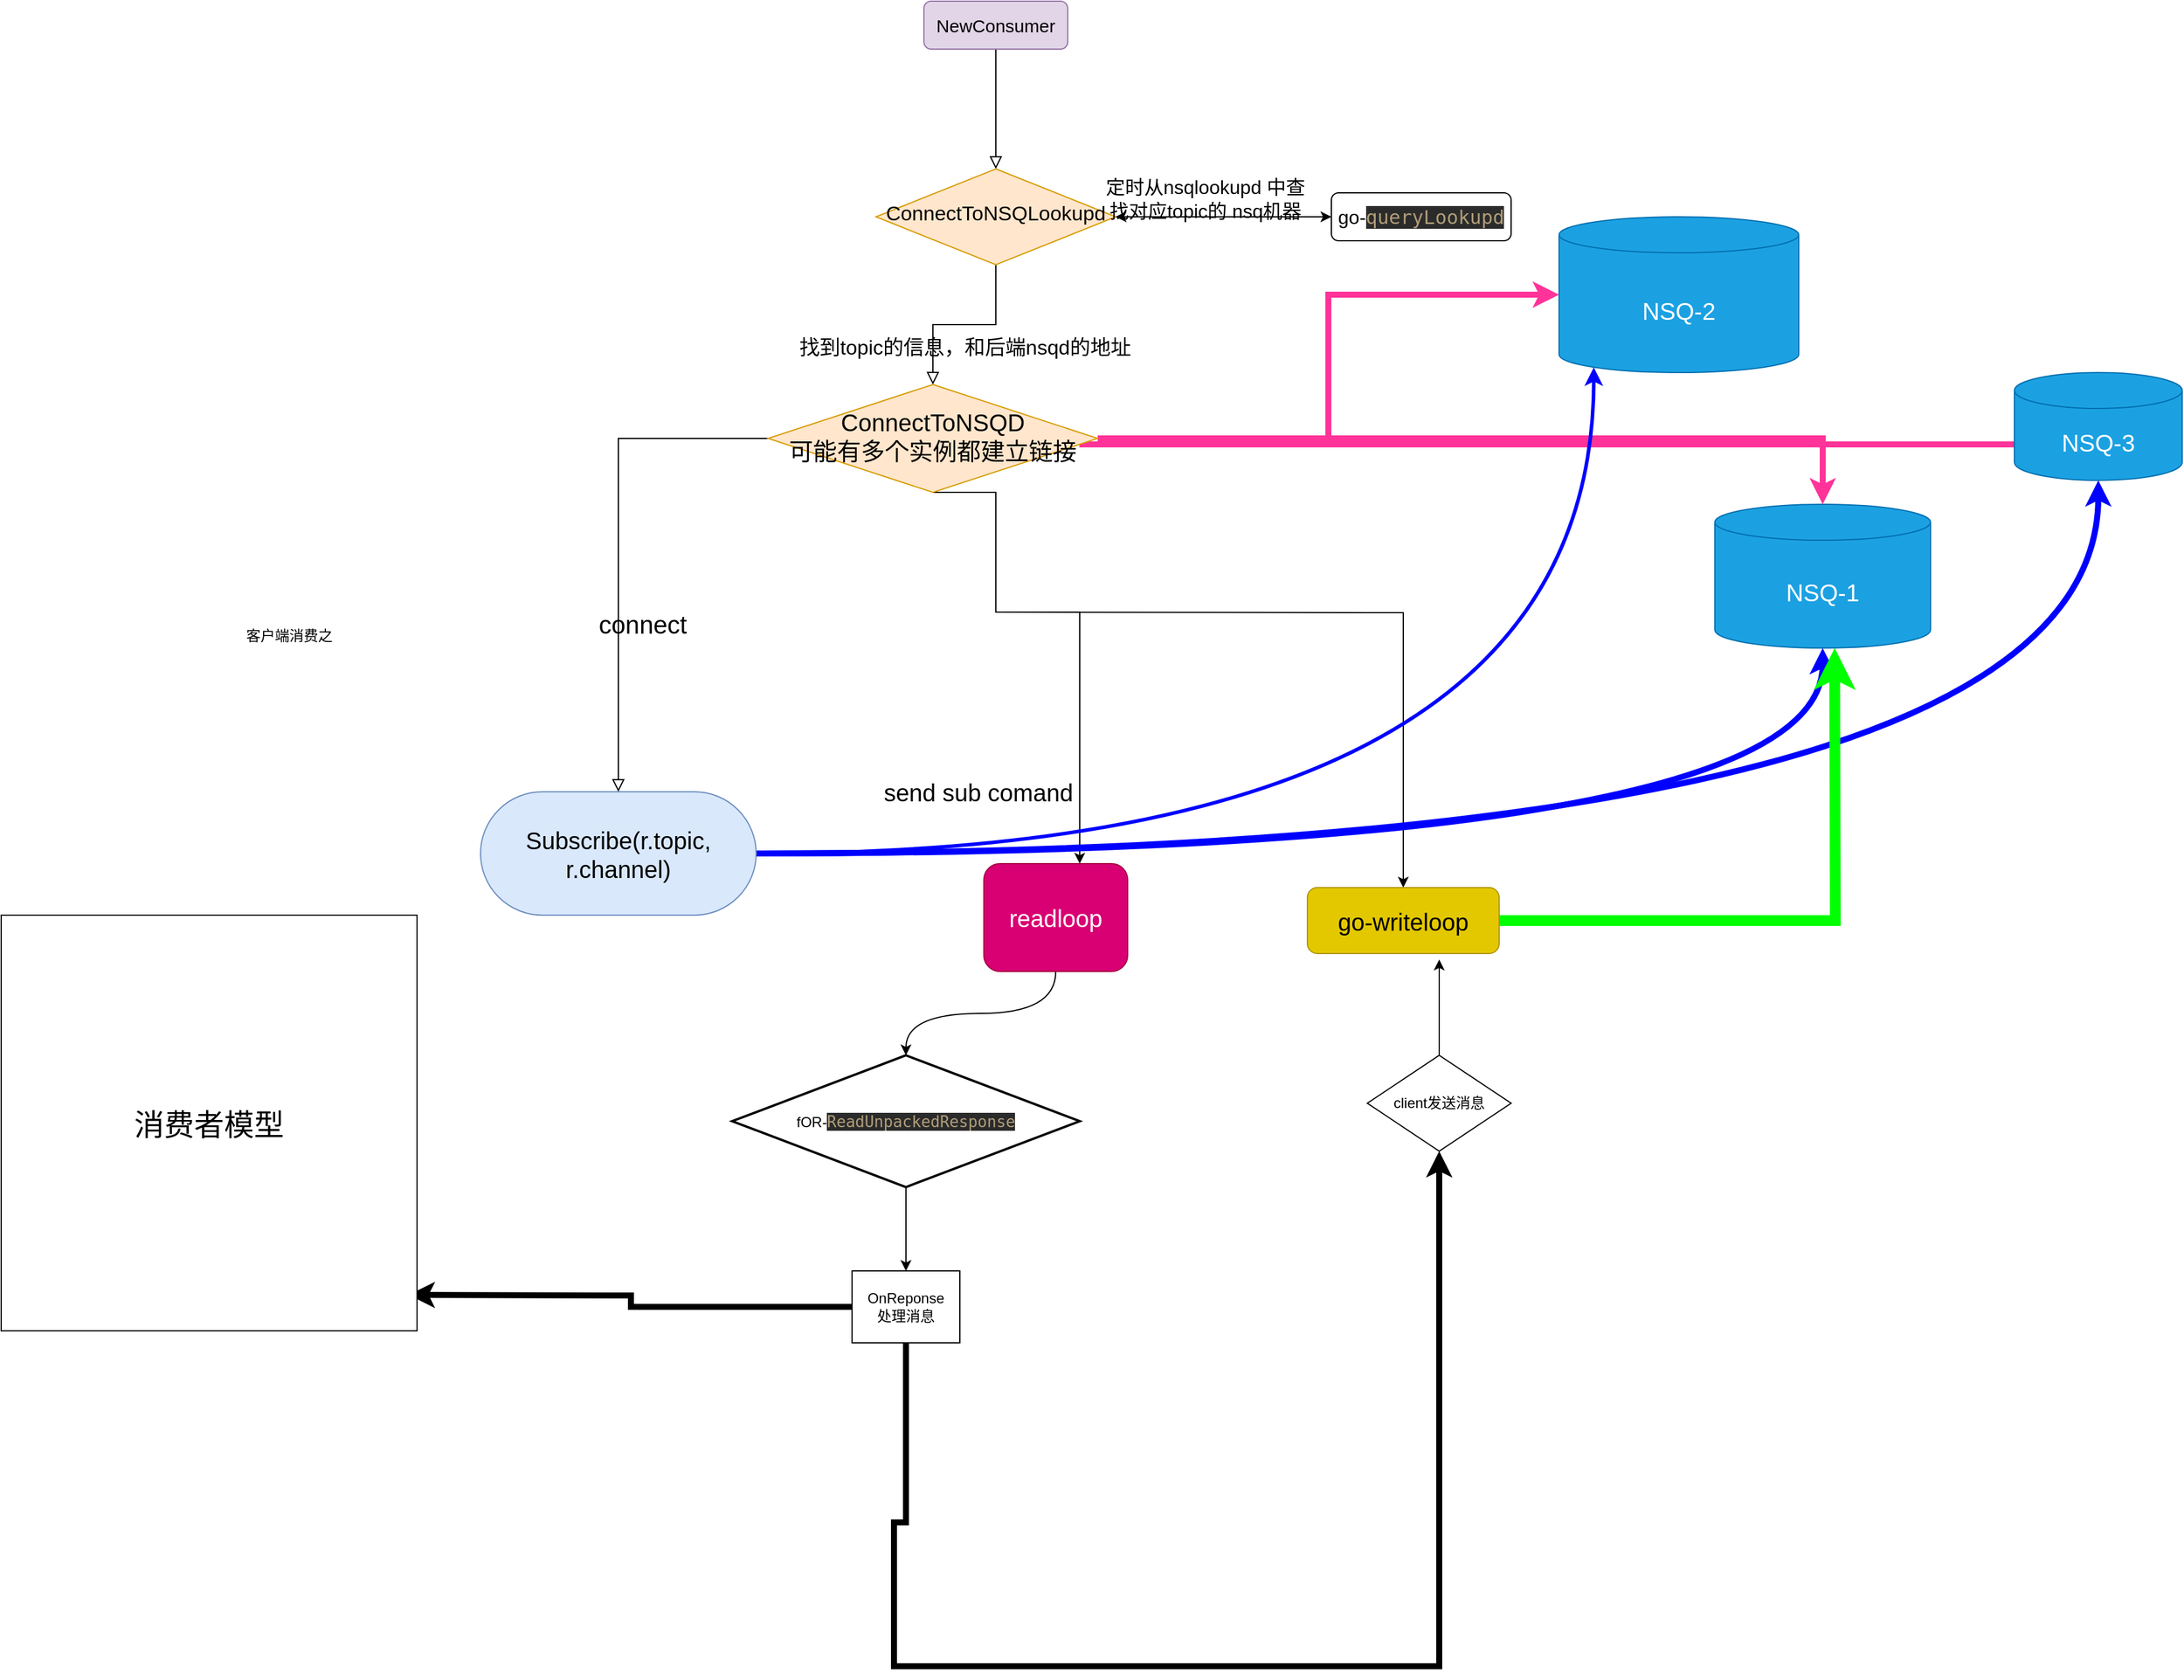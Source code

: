 <mxfile version="18.1.3" type="device"><diagram id="C5RBs43oDa-KdzZeNtuy" name="Page-1"><mxGraphModel dx="1565" dy="552" grid="1" gridSize="10" guides="1" tooltips="1" connect="1" arrows="1" fold="1" page="1" pageScale="1" pageWidth="827" pageHeight="1169" math="0" shadow="0"><root><mxCell id="WIyWlLk6GJQsqaUBKTNV-0"/><mxCell id="WIyWlLk6GJQsqaUBKTNV-1" parent="WIyWlLk6GJQsqaUBKTNV-0"/><mxCell id="WIyWlLk6GJQsqaUBKTNV-2" value="" style="rounded=0;html=1;jettySize=auto;orthogonalLoop=1;fontSize=11;endArrow=block;endFill=0;endSize=8;strokeWidth=1;shadow=0;labelBackgroundColor=none;edgeStyle=orthogonalEdgeStyle;" parent="WIyWlLk6GJQsqaUBKTNV-1" source="WIyWlLk6GJQsqaUBKTNV-3" target="WIyWlLk6GJQsqaUBKTNV-6" edge="1"><mxGeometry relative="1" as="geometry"/></mxCell><mxCell id="WIyWlLk6GJQsqaUBKTNV-3" value="&lt;font style=&quot;font-size: 15px;&quot;&gt;NewConsumer&lt;/font&gt;" style="rounded=1;whiteSpace=wrap;html=1;fontSize=12;glass=0;strokeWidth=1;shadow=0;fillColor=#e1d5e7;strokeColor=#9673a6;" parent="WIyWlLk6GJQsqaUBKTNV-1" vertex="1"><mxGeometry x="210" y="30" width="120" height="40" as="geometry"/></mxCell><mxCell id="WIyWlLk6GJQsqaUBKTNV-4" value="&lt;font style=&quot;font-size: 17px;&quot;&gt;找到topic的信息，和后端nsqd的地址&lt;/font&gt;" style="rounded=0;html=1;jettySize=auto;orthogonalLoop=1;fontSize=11;endArrow=block;endFill=0;endSize=8;strokeWidth=1;shadow=0;labelBackgroundColor=none;edgeStyle=orthogonalEdgeStyle;" parent="WIyWlLk6GJQsqaUBKTNV-1" source="WIyWlLk6GJQsqaUBKTNV-6" target="WIyWlLk6GJQsqaUBKTNV-10" edge="1"><mxGeometry y="20" relative="1" as="geometry"><mxPoint as="offset"/></mxGeometry></mxCell><mxCell id="AjWW7-cCqid8xEt-Zqfq-2" style="edgeStyle=orthogonalEdgeStyle;rounded=0;orthogonalLoop=1;jettySize=auto;html=1;entryX=0;entryY=0.5;entryDx=0;entryDy=0;" parent="WIyWlLk6GJQsqaUBKTNV-1" source="WIyWlLk6GJQsqaUBKTNV-6" target="WIyWlLk6GJQsqaUBKTNV-7" edge="1"><mxGeometry relative="1" as="geometry"/></mxCell><mxCell id="WIyWlLk6GJQsqaUBKTNV-6" value="&lt;font style=&quot;font-size: 17px;&quot;&gt;ConnectToNSQLookupd&lt;/font&gt;" style="rhombus;whiteSpace=wrap;html=1;shadow=0;fontFamily=Helvetica;fontSize=12;align=center;strokeWidth=1;spacing=6;spacingTop=-4;fillColor=#ffe6cc;strokeColor=#d79b00;" parent="WIyWlLk6GJQsqaUBKTNV-1" vertex="1"><mxGeometry x="170" y="170" width="200" height="80" as="geometry"/></mxCell><mxCell id="AjWW7-cCqid8xEt-Zqfq-6" style="edgeStyle=orthogonalEdgeStyle;rounded=0;orthogonalLoop=1;jettySize=auto;html=1;" parent="WIyWlLk6GJQsqaUBKTNV-1" source="WIyWlLk6GJQsqaUBKTNV-7" target="WIyWlLk6GJQsqaUBKTNV-6" edge="1"><mxGeometry relative="1" as="geometry"/></mxCell><mxCell id="WIyWlLk6GJQsqaUBKTNV-7" value="&lt;font style=&quot;font-size: 16px;&quot;&gt;go-&lt;span style=&quot;color: rgb(176, 157, 121); background-color: rgb(43, 43, 43); font-family: &amp;quot;JetBrains Mono&amp;quot;, monospace;&quot;&gt;queryLookupd&lt;/span&gt;&lt;/font&gt;" style="rounded=1;whiteSpace=wrap;html=1;fontSize=12;glass=0;strokeWidth=1;shadow=0;" parent="WIyWlLk6GJQsqaUBKTNV-1" vertex="1"><mxGeometry x="550" y="190" width="150" height="40" as="geometry"/></mxCell><mxCell id="WIyWlLk6GJQsqaUBKTNV-8" value="&lt;font style=&quot;font-size: 21px;&quot;&gt;connect&lt;/font&gt;" style="rounded=0;html=1;jettySize=auto;orthogonalLoop=1;fontSize=11;endArrow=block;endFill=0;endSize=8;strokeWidth=1;shadow=0;labelBackgroundColor=none;edgeStyle=orthogonalEdgeStyle;" parent="WIyWlLk6GJQsqaUBKTNV-1" source="WIyWlLk6GJQsqaUBKTNV-10" target="WIyWlLk6GJQsqaUBKTNV-11" edge="1"><mxGeometry x="0.333" y="20" relative="1" as="geometry"><mxPoint as="offset"/></mxGeometry></mxCell><mxCell id="AjWW7-cCqid8xEt-Zqfq-11" style="edgeStyle=orthogonalEdgeStyle;rounded=0;orthogonalLoop=1;jettySize=auto;html=1;exitX=0.5;exitY=1;exitDx=0;exitDy=0;" parent="WIyWlLk6GJQsqaUBKTNV-1" source="WIyWlLk6GJQsqaUBKTNV-10" target="AjWW7-cCqid8xEt-Zqfq-10" edge="1"><mxGeometry relative="1" as="geometry"><Array as="points"><mxPoint x="270" y="540"/><mxPoint x="340" y="540"/></Array></mxGeometry></mxCell><mxCell id="AjWW7-cCqid8xEt-Zqfq-14" style="edgeStyle=orthogonalEdgeStyle;rounded=0;orthogonalLoop=1;jettySize=auto;html=1;" parent="WIyWlLk6GJQsqaUBKTNV-1" target="AjWW7-cCqid8xEt-Zqfq-13" edge="1"><mxGeometry relative="1" as="geometry"><mxPoint x="270" y="540" as="sourcePoint"/></mxGeometry></mxCell><mxCell id="AjWW7-cCqid8xEt-Zqfq-21" style="edgeStyle=orthogonalEdgeStyle;rounded=0;orthogonalLoop=1;jettySize=auto;html=1;exitX=1;exitY=0.5;exitDx=0;exitDy=0;entryX=0;entryY=0.5;entryDx=0;entryDy=0;entryPerimeter=0;strokeColor=#FF3399;strokeWidth=5;" parent="WIyWlLk6GJQsqaUBKTNV-1" source="WIyWlLk6GJQsqaUBKTNV-10" target="AjWW7-cCqid8xEt-Zqfq-18" edge="1"><mxGeometry relative="1" as="geometry"/></mxCell><mxCell id="AjWW7-cCqid8xEt-Zqfq-22" style="edgeStyle=orthogonalEdgeStyle;rounded=0;orthogonalLoop=1;jettySize=auto;html=1;entryX=0.5;entryY=0;entryDx=0;entryDy=0;entryPerimeter=0;strokeColor=#FF3399;strokeWidth=5;" parent="WIyWlLk6GJQsqaUBKTNV-1" source="WIyWlLk6GJQsqaUBKTNV-10" target="AjWW7-cCqid8xEt-Zqfq-20" edge="1"><mxGeometry relative="1" as="geometry"/></mxCell><mxCell id="AjWW7-cCqid8xEt-Zqfq-23" style="edgeStyle=orthogonalEdgeStyle;rounded=0;orthogonalLoop=1;jettySize=auto;html=1;entryX=0.357;entryY=0.889;entryDx=0;entryDy=0;entryPerimeter=0;jumpSize=18;strokeColor=#FF3399;strokeWidth=5;" parent="WIyWlLk6GJQsqaUBKTNV-1" source="WIyWlLk6GJQsqaUBKTNV-10" target="AjWW7-cCqid8xEt-Zqfq-19" edge="1"><mxGeometry relative="1" as="geometry"><Array as="points"><mxPoint x="1170" y="400"/></Array></mxGeometry></mxCell><mxCell id="WIyWlLk6GJQsqaUBKTNV-10" value="&lt;font style=&quot;font-size: 20px;&quot;&gt;ConnectToNSQD&lt;br&gt;可能有多个实例都建立链接&lt;/font&gt;" style="rhombus;whiteSpace=wrap;html=1;shadow=0;fontFamily=Helvetica;fontSize=12;align=center;strokeWidth=1;spacing=6;spacingTop=-4;fillColor=#ffe6cc;strokeColor=#d79b00;" parent="WIyWlLk6GJQsqaUBKTNV-1" vertex="1"><mxGeometry x="80" y="350" width="275" height="90" as="geometry"/></mxCell><mxCell id="AjWW7-cCqid8xEt-Zqfq-26" style="edgeStyle=orthogonalEdgeStyle;jumpSize=18;orthogonalLoop=1;jettySize=auto;html=1;entryX=0.145;entryY=1;entryDx=0;entryDy=-4.35;entryPerimeter=0;strokeColor=#0000FF;curved=1;strokeWidth=3;" parent="WIyWlLk6GJQsqaUBKTNV-1" source="WIyWlLk6GJQsqaUBKTNV-11" target="AjWW7-cCqid8xEt-Zqfq-18" edge="1"><mxGeometry relative="1" as="geometry"/></mxCell><mxCell id="AjWW7-cCqid8xEt-Zqfq-27" style="edgeStyle=orthogonalEdgeStyle;jumpSize=18;orthogonalLoop=1;jettySize=auto;html=1;strokeColor=#0000FF;curved=1;strokeWidth=5;" parent="WIyWlLk6GJQsqaUBKTNV-1" source="WIyWlLk6GJQsqaUBKTNV-11" target="AjWW7-cCqid8xEt-Zqfq-20" edge="1"><mxGeometry relative="1" as="geometry"/></mxCell><mxCell id="AjWW7-cCqid8xEt-Zqfq-28" style="edgeStyle=orthogonalEdgeStyle;jumpSize=18;orthogonalLoop=1;jettySize=auto;html=1;entryX=0.5;entryY=1;entryDx=0;entryDy=0;entryPerimeter=0;strokeColor=#0000FF;curved=1;strokeWidth=5;" parent="WIyWlLk6GJQsqaUBKTNV-1" source="WIyWlLk6GJQsqaUBKTNV-11" target="AjWW7-cCqid8xEt-Zqfq-19" edge="1"><mxGeometry relative="1" as="geometry"/></mxCell><mxCell id="WIyWlLk6GJQsqaUBKTNV-11" value="&lt;font style=&quot;font-size: 20px;&quot;&gt;Subscribe(r.topic, r.channel)&lt;/font&gt;" style="rounded=1;whiteSpace=wrap;html=1;fontSize=12;glass=0;strokeWidth=1;shadow=0;fillColor=#dae8fc;strokeColor=#6c8ebf;arcSize=50;" parent="WIyWlLk6GJQsqaUBKTNV-1" vertex="1"><mxGeometry x="-160" y="690" width="230" height="103" as="geometry"/></mxCell><mxCell id="AjWW7-cCqid8xEt-Zqfq-3" value="&lt;font style=&quot;font-size: 16px;&quot;&gt;定时从nsqlookupd 中查找对应topic的 nsq机器&lt;/font&gt;" style="text;html=1;strokeColor=none;fillColor=none;align=center;verticalAlign=middle;whiteSpace=wrap;rounded=0;" parent="WIyWlLk6GJQsqaUBKTNV-1" vertex="1"><mxGeometry x="360" y="170" width="170" height="50" as="geometry"/></mxCell><mxCell id="AjWW7-cCqid8xEt-Zqfq-9" value="&lt;font style=&quot;font-size: 20px;&quot;&gt;send sub comand&lt;/font&gt;" style="text;html=1;align=center;verticalAlign=middle;resizable=0;points=[];autosize=1;strokeColor=none;fillColor=none;strokeWidth=13;" parent="WIyWlLk6GJQsqaUBKTNV-1" vertex="1"><mxGeometry x="165" y="680" width="180" height="20" as="geometry"/></mxCell><mxCell id="AjWW7-cCqid8xEt-Zqfq-32" value="" style="edgeStyle=orthogonalEdgeStyle;curved=1;jumpSize=18;orthogonalLoop=1;jettySize=auto;html=1;strokeColor=#000000;" parent="WIyWlLk6GJQsqaUBKTNV-1" source="AjWW7-cCqid8xEt-Zqfq-10" target="AjWW7-cCqid8xEt-Zqfq-31" edge="1"><mxGeometry relative="1" as="geometry"/></mxCell><mxCell id="AjWW7-cCqid8xEt-Zqfq-10" value="&lt;font style=&quot;font-size: 20px;&quot;&gt;readloop&lt;/font&gt;" style="rounded=1;whiteSpace=wrap;html=1;fillColor=#d80073;fontColor=#ffffff;strokeColor=#A50040;" parent="WIyWlLk6GJQsqaUBKTNV-1" vertex="1"><mxGeometry x="260" y="750" width="120" height="90" as="geometry"/></mxCell><mxCell id="AjWW7-cCqid8xEt-Zqfq-37" style="edgeStyle=orthogonalEdgeStyle;jumpSize=18;orthogonalLoop=1;jettySize=auto;html=1;exitX=1;exitY=0.5;exitDx=0;exitDy=0;strokeColor=#00FF00;rounded=0;strokeWidth=9;" parent="WIyWlLk6GJQsqaUBKTNV-1" source="AjWW7-cCqid8xEt-Zqfq-13" edge="1"><mxGeometry relative="1" as="geometry"><mxPoint x="970" y="570" as="targetPoint"/></mxGeometry></mxCell><mxCell id="AjWW7-cCqid8xEt-Zqfq-13" value="&lt;font style=&quot;font-size: 20px;&quot;&gt;go-writeloop&lt;/font&gt;" style="rounded=1;whiteSpace=wrap;html=1;fillColor=#e3c800;fontColor=#000000;strokeColor=#B09500;" parent="WIyWlLk6GJQsqaUBKTNV-1" vertex="1"><mxGeometry x="530" y="770" width="160" height="55" as="geometry"/></mxCell><mxCell id="AjWW7-cCqid8xEt-Zqfq-18" value="&lt;font style=&quot;font-size: 20px;&quot;&gt;NSQ-2&lt;/font&gt;" style="shape=cylinder3;whiteSpace=wrap;html=1;boundedLbl=1;backgroundOutline=1;size=15;fillColor=#1ba1e2;fontColor=#ffffff;strokeColor=#006EAF;" parent="WIyWlLk6GJQsqaUBKTNV-1" vertex="1"><mxGeometry x="740" y="210" width="200" height="130" as="geometry"/></mxCell><mxCell id="AjWW7-cCqid8xEt-Zqfq-19" value="&lt;font style=&quot;font-size: 20px;&quot;&gt;NSQ-3&lt;/font&gt;" style="shape=cylinder3;whiteSpace=wrap;html=1;boundedLbl=1;backgroundOutline=1;size=15;fillColor=#1ba1e2;fontColor=#ffffff;strokeColor=#006EAF;" parent="WIyWlLk6GJQsqaUBKTNV-1" vertex="1"><mxGeometry x="1120" y="340" width="140" height="90" as="geometry"/></mxCell><mxCell id="AjWW7-cCqid8xEt-Zqfq-20" value="&lt;font style=&quot;font-size: 20px;&quot;&gt;NSQ-1&lt;/font&gt;" style="shape=cylinder3;whiteSpace=wrap;html=1;boundedLbl=1;backgroundOutline=1;size=15;fillColor=#1ba1e2;fontColor=#ffffff;strokeColor=#006EAF;" parent="WIyWlLk6GJQsqaUBKTNV-1" vertex="1"><mxGeometry x="870" y="450" width="180" height="120" as="geometry"/></mxCell><mxCell id="AjWW7-cCqid8xEt-Zqfq-34" style="edgeStyle=orthogonalEdgeStyle;curved=1;jumpSize=18;orthogonalLoop=1;jettySize=auto;html=1;exitX=0.5;exitY=1;exitDx=0;exitDy=0;exitPerimeter=0;entryX=0.5;entryY=0;entryDx=0;entryDy=0;strokeColor=#000000;" parent="WIyWlLk6GJQsqaUBKTNV-1" source="AjWW7-cCqid8xEt-Zqfq-31" target="AjWW7-cCqid8xEt-Zqfq-33" edge="1"><mxGeometry relative="1" as="geometry"/></mxCell><mxCell id="AjWW7-cCqid8xEt-Zqfq-31" value="fOR-&lt;span style=&quot;color: rgb(176, 157, 121); background-color: rgb(43, 43, 43); font-family: &amp;quot;JetBrains Mono&amp;quot;, monospace; font-size: 9.8pt;&quot;&gt;ReadUnpackedResponse&lt;/span&gt;" style="strokeWidth=2;html=1;shape=mxgraph.flowchart.decision;whiteSpace=wrap;" parent="WIyWlLk6GJQsqaUBKTNV-1" vertex="1"><mxGeometry x="50" y="910" width="290" height="110" as="geometry"/></mxCell><mxCell id="AjWW7-cCqid8xEt-Zqfq-41" style="edgeStyle=orthogonalEdgeStyle;rounded=0;jumpSize=18;orthogonalLoop=1;jettySize=auto;html=1;strokeColor=#000000;strokeWidth=5;" parent="WIyWlLk6GJQsqaUBKTNV-1" source="AjWW7-cCqid8xEt-Zqfq-33" edge="1"><mxGeometry relative="1" as="geometry"><mxPoint x="-220" y="1110" as="targetPoint"/></mxGeometry></mxCell><mxCell id="AjWW7-cCqid8xEt-Zqfq-33" value="OnReponse&lt;br&gt;处理消息" style="rounded=0;whiteSpace=wrap;html=1;" parent="WIyWlLk6GJQsqaUBKTNV-1" vertex="1"><mxGeometry x="150" y="1090" width="90" height="60" as="geometry"/></mxCell><mxCell id="AjWW7-cCqid8xEt-Zqfq-36" style="edgeStyle=orthogonalEdgeStyle;curved=1;jumpSize=18;orthogonalLoop=1;jettySize=auto;html=1;strokeColor=#000000;" parent="WIyWlLk6GJQsqaUBKTNV-1" source="AjWW7-cCqid8xEt-Zqfq-35" edge="1"><mxGeometry relative="1" as="geometry"><mxPoint x="640" y="830.0" as="targetPoint"/></mxGeometry></mxCell><mxCell id="AjWW7-cCqid8xEt-Zqfq-35" value="client发送消息" style="rhombus;whiteSpace=wrap;html=1;" parent="WIyWlLk6GJQsqaUBKTNV-1" vertex="1"><mxGeometry x="580" y="910" width="120" height="80" as="geometry"/></mxCell><mxCell id="AjWW7-cCqid8xEt-Zqfq-45" style="edgeStyle=orthogonalEdgeStyle;rounded=0;jumpSize=18;orthogonalLoop=1;jettySize=auto;html=1;entryX=0.5;entryY=1;entryDx=0;entryDy=0;strokeColor=#000000;strokeWidth=5;exitX=0.5;exitY=1;exitDx=0;exitDy=0;" parent="WIyWlLk6GJQsqaUBKTNV-1" source="AjWW7-cCqid8xEt-Zqfq-33" target="AjWW7-cCqid8xEt-Zqfq-35" edge="1"><mxGeometry relative="1" as="geometry"><Array as="points"><mxPoint x="195" y="1300"/><mxPoint x="185" y="1300"/><mxPoint x="185" y="1420"/><mxPoint x="640" y="1420"/></Array></mxGeometry></mxCell><mxCell id="AjWW7-cCqid8xEt-Zqfq-40" value="客户端消费之" style="text;html=1;align=center;verticalAlign=middle;resizable=0;points=[];autosize=1;strokeColor=none;fillColor=none;" parent="WIyWlLk6GJQsqaUBKTNV-1" vertex="1"><mxGeometry x="-365" y="550" width="90" height="20" as="geometry"/></mxCell><mxCell id="AjWW7-cCqid8xEt-Zqfq-48" value="&lt;font style=&quot;font-size: 25px;&quot;&gt;消费者模型&lt;/font&gt;" style="whiteSpace=wrap;html=1;aspect=fixed;" parent="WIyWlLk6GJQsqaUBKTNV-1" vertex="1"><mxGeometry x="-560" y="793" width="347" height="347" as="geometry"/></mxCell></root></mxGraphModel></diagram></mxfile>